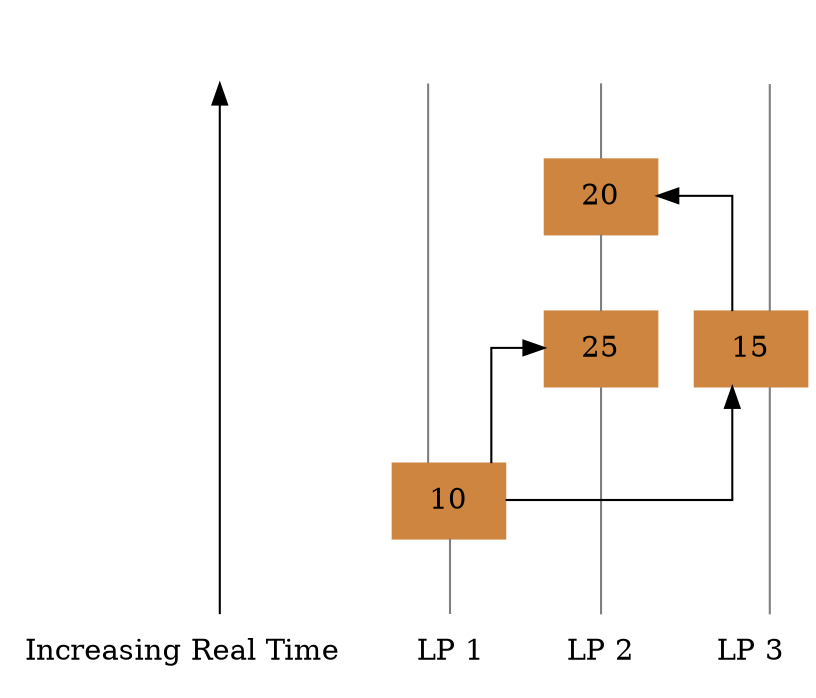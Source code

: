 digraph {

    node [shape = record];
    rankdir = BT;
    splines = ortho;

    {
        rank = same;
        lp0 [label = "Increasing Real Time", shape = plaintext];
        lp1 [label = "LP 1", shape = plaintext];
        lp2 [label = "LP 2", shape = plaintext];
        lp3 [label = "LP 3", shape = plaintext];
        "lp1" -> "lp2" -> "lp3" [style = "invis"];
    }

    {
        rank = same;
        d0 [label = "", shape = plaintext];
        d1 [label = "", shape = plaintext];
        d2 [label = "", shape = plaintext];
        d3 [label = "", shape = plaintext];
        "d0" -> "d1" -> "d2" -> "d3" [style = "invis"];
    }

    "e3" -> "d2" [arrowhead = none, color = gray50];
    "e1" -> "d1" [arrowhead = none, color = gray50];
    "e2" -> "d3" [arrowhead = none, color = gray50];
    "lp0" -> "d0";

    e1 [label = "10", color = tan3, style = filled];
    e2 [label = "15", color = tan3, style = filled];
    e3 [label = "20", color = tan3, style = filled];
    e4 [label = "25", color = tan3, style = filled];

    "e1" -> "e2";
    "e1" -> "e3" [style = "invis"];
    "e1" -> "e4";
    "e2" -> "e3";
    "e4" -> "e3" [arrowhead = none, color = gray50];

    "lp1" -> "e1" [arrowhead = none, color = gray50];
    "lp2" -> "e4" [style = "invis"];
    "lp2" -> "e4" [arrowhead = none, color = gray50];
    "lp2" -> "e4" [style = "invis"];
    "lp3" -> "e2" [arrowhead = none, color = gray50];

}
